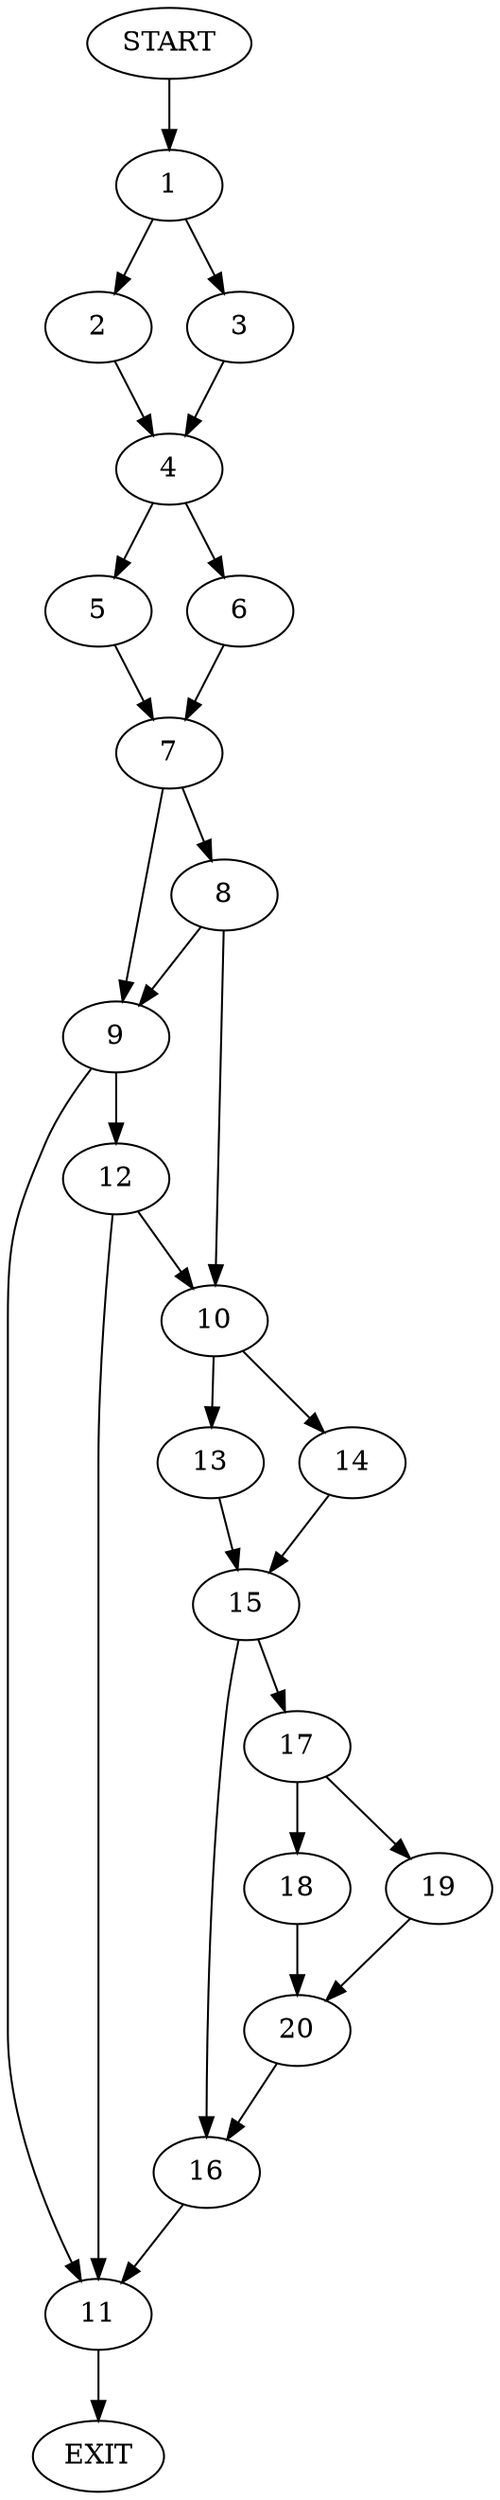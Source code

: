 digraph {
0 [label="START"]
21 [label="EXIT"]
0 -> 1
1 -> 2
1 -> 3
2 -> 4
3 -> 4
4 -> 5
4 -> 6
5 -> 7
6 -> 7
7 -> 8
7 -> 9
8 -> 10
8 -> 9
9 -> 11
9 -> 12
10 -> 13
10 -> 14
12 -> 11
12 -> 10
11 -> 21
13 -> 15
14 -> 15
15 -> 16
15 -> 17
17 -> 18
17 -> 19
16 -> 11
19 -> 20
18 -> 20
20 -> 16
}
